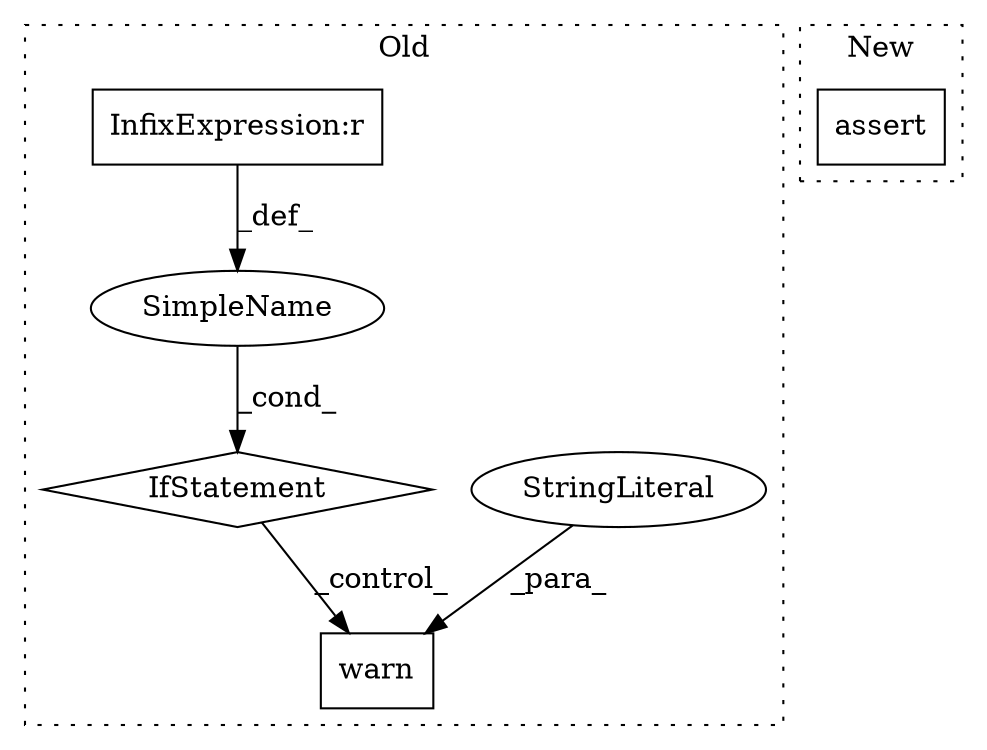 digraph G {
subgraph cluster0 {
1 [label="warn" a="32" s="2586,2647" l="5,1" shape="box"];
3 [label="StringLiteral" a="45" s="2591" l="56" shape="ellipse"];
4 [label="IfStatement" a="25" s="2557,2576" l="4,2" shape="diamond"];
5 [label="SimpleName" a="42" s="" l="" shape="ellipse"];
6 [label="InfixExpression:r" a="27" s="2568" l="4" shape="box"];
label = "Old";
style="dotted";
}
subgraph cluster1 {
2 [label="assert" a="6" s="3153" l="7" shape="box"];
label = "New";
style="dotted";
}
3 -> 1 [label="_para_"];
4 -> 1 [label="_control_"];
5 -> 4 [label="_cond_"];
6 -> 5 [label="_def_"];
}